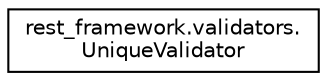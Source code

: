 digraph "Graphical Class Hierarchy"
{
 // LATEX_PDF_SIZE
  edge [fontname="Helvetica",fontsize="10",labelfontname="Helvetica",labelfontsize="10"];
  node [fontname="Helvetica",fontsize="10",shape=record];
  rankdir="LR";
  Node0 [label="rest_framework.validators.\lUniqueValidator",height=0.2,width=0.4,color="black", fillcolor="white", style="filled",URL="$classrest__framework_1_1validators_1_1_unique_validator.html",tooltip=" "];
}
